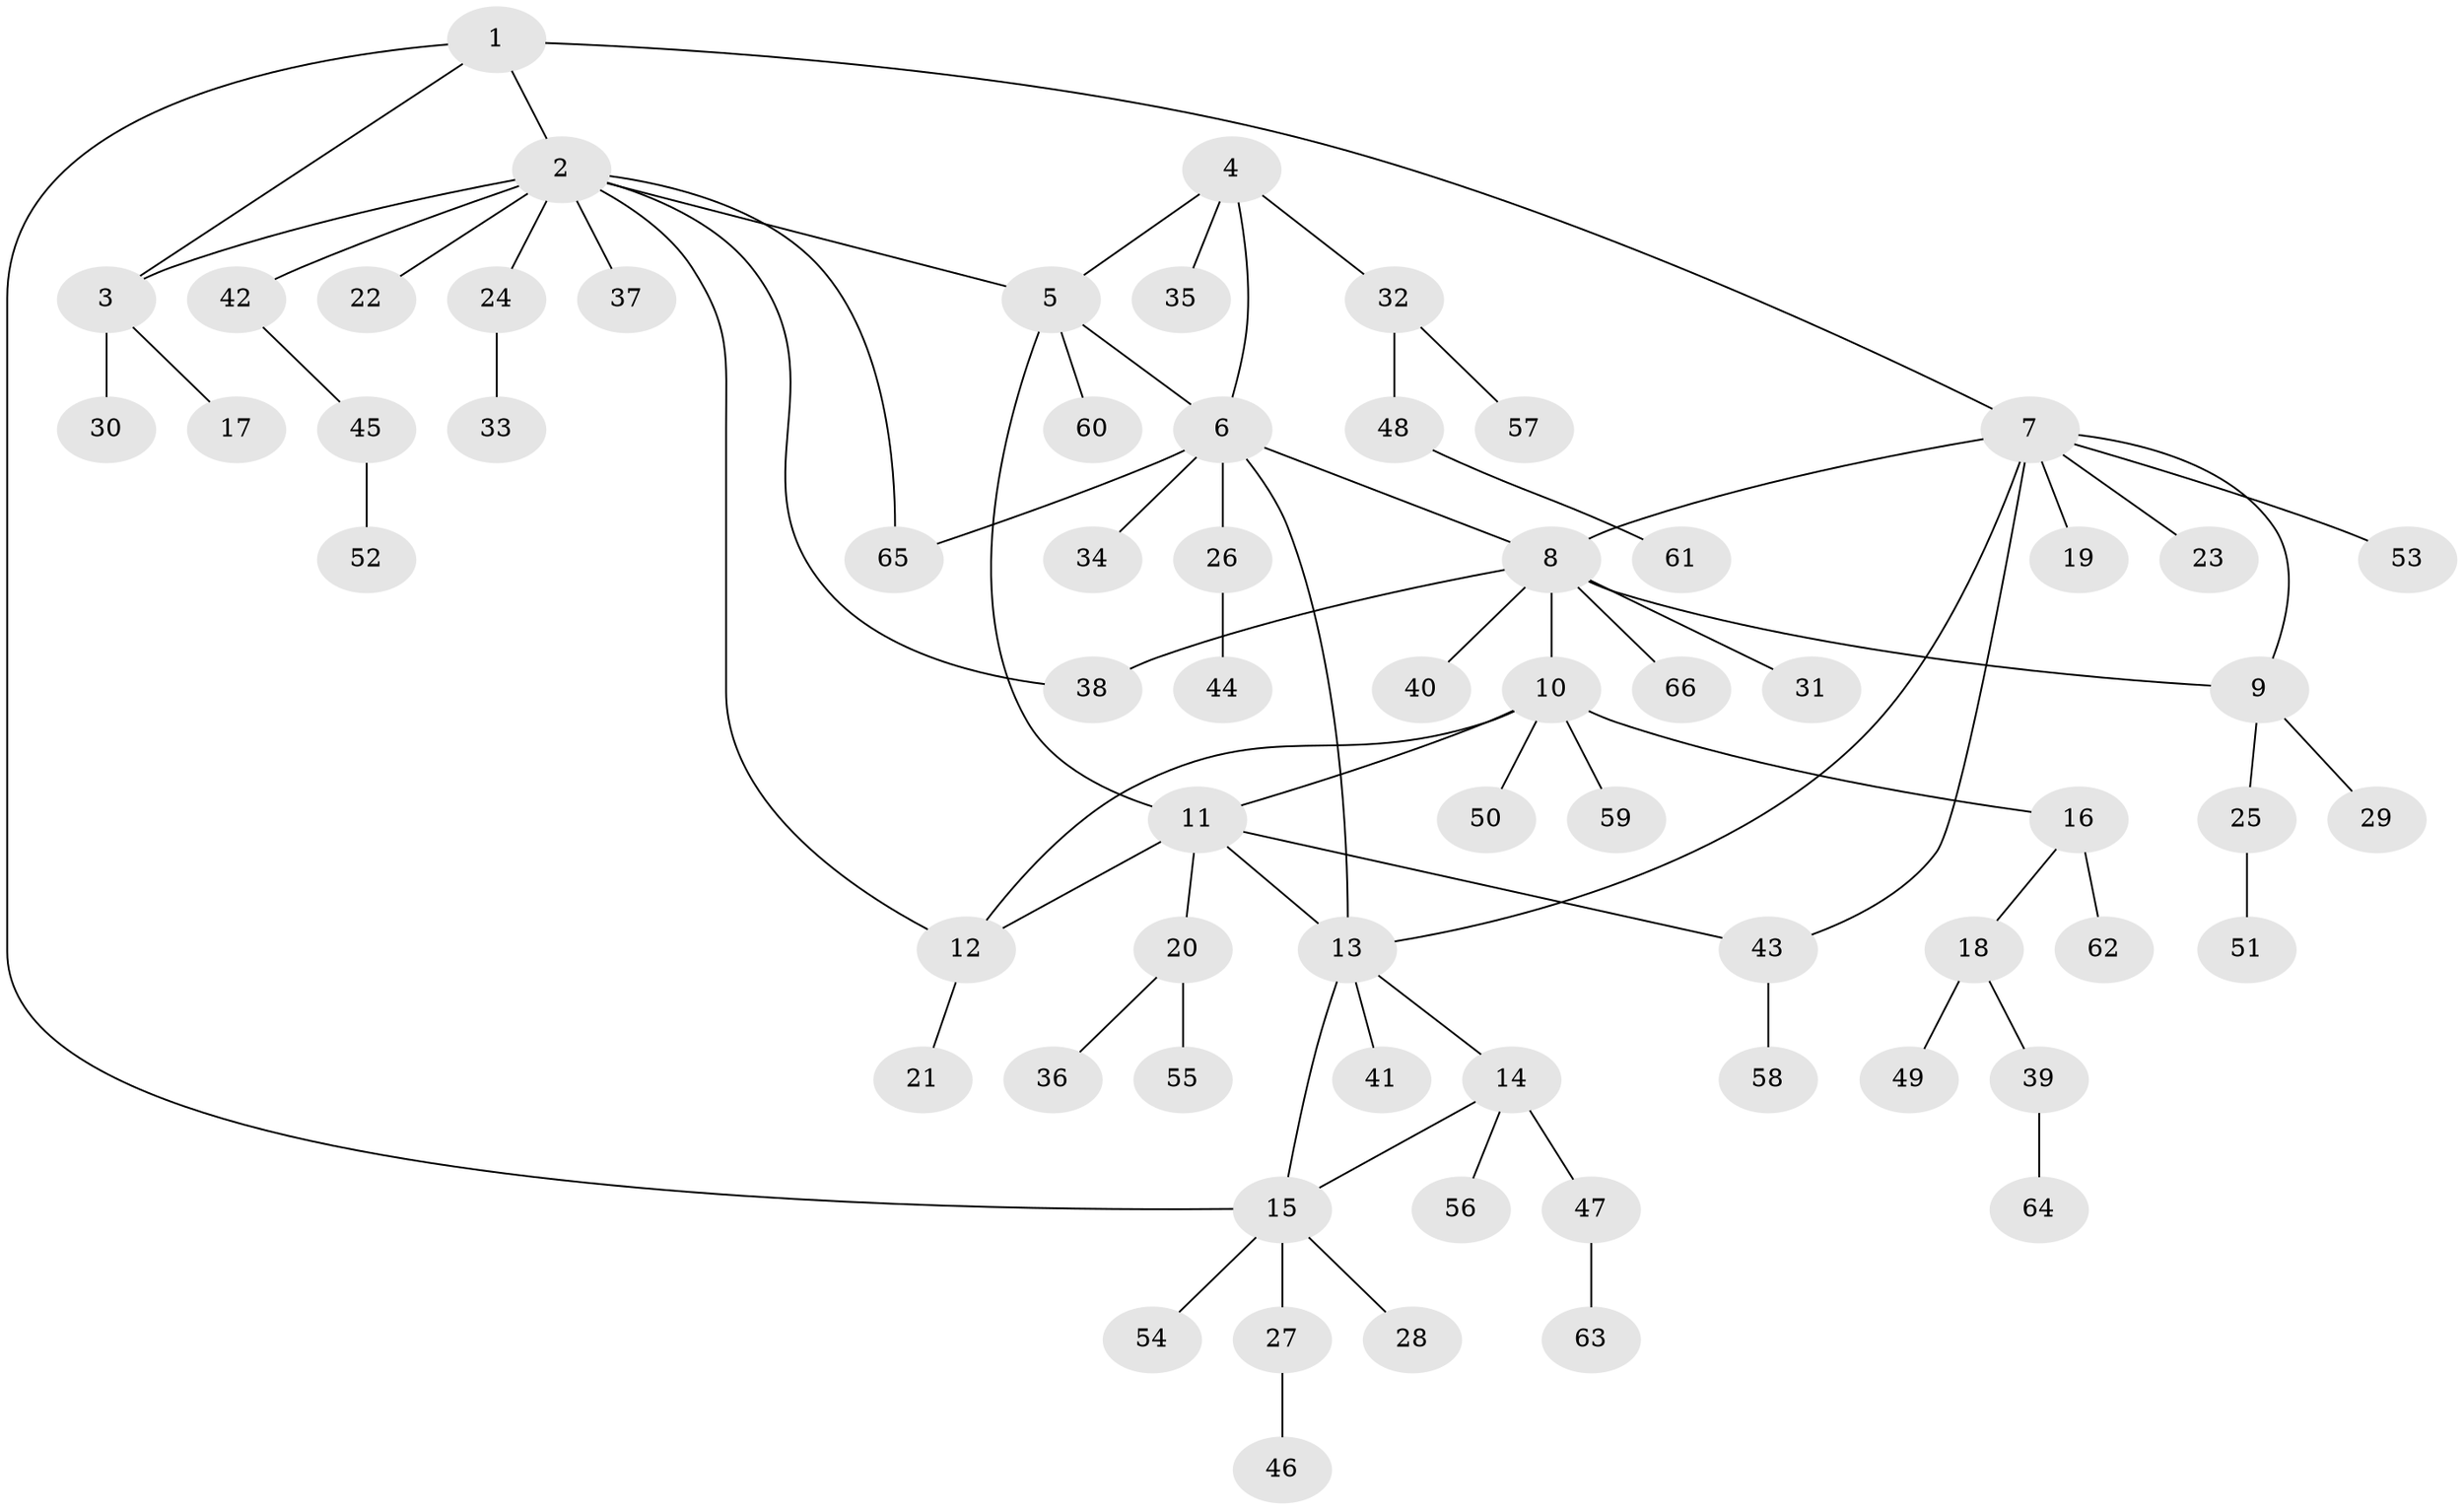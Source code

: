 // coarse degree distribution, {4: 0.0425531914893617, 3: 0.1276595744680851, 7: 0.0425531914893617, 6: 0.0425531914893617, 1: 0.3829787234042553, 5: 0.06382978723404255, 2: 0.2765957446808511, 9: 0.02127659574468085}
// Generated by graph-tools (version 1.1) at 2025/37/03/04/25 23:37:37]
// undirected, 66 vertices, 79 edges
graph export_dot {
  node [color=gray90,style=filled];
  1;
  2;
  3;
  4;
  5;
  6;
  7;
  8;
  9;
  10;
  11;
  12;
  13;
  14;
  15;
  16;
  17;
  18;
  19;
  20;
  21;
  22;
  23;
  24;
  25;
  26;
  27;
  28;
  29;
  30;
  31;
  32;
  33;
  34;
  35;
  36;
  37;
  38;
  39;
  40;
  41;
  42;
  43;
  44;
  45;
  46;
  47;
  48;
  49;
  50;
  51;
  52;
  53;
  54;
  55;
  56;
  57;
  58;
  59;
  60;
  61;
  62;
  63;
  64;
  65;
  66;
  1 -- 2;
  1 -- 3;
  1 -- 7;
  1 -- 15;
  2 -- 3;
  2 -- 5;
  2 -- 12;
  2 -- 22;
  2 -- 24;
  2 -- 37;
  2 -- 38;
  2 -- 42;
  2 -- 65;
  3 -- 17;
  3 -- 30;
  4 -- 5;
  4 -- 6;
  4 -- 32;
  4 -- 35;
  5 -- 6;
  5 -- 11;
  5 -- 60;
  6 -- 8;
  6 -- 13;
  6 -- 26;
  6 -- 34;
  6 -- 65;
  7 -- 8;
  7 -- 9;
  7 -- 13;
  7 -- 19;
  7 -- 23;
  7 -- 43;
  7 -- 53;
  8 -- 9;
  8 -- 10;
  8 -- 31;
  8 -- 38;
  8 -- 40;
  8 -- 66;
  9 -- 25;
  9 -- 29;
  10 -- 11;
  10 -- 12;
  10 -- 16;
  10 -- 50;
  10 -- 59;
  11 -- 12;
  11 -- 13;
  11 -- 20;
  11 -- 43;
  12 -- 21;
  13 -- 14;
  13 -- 15;
  13 -- 41;
  14 -- 15;
  14 -- 47;
  14 -- 56;
  15 -- 27;
  15 -- 28;
  15 -- 54;
  16 -- 18;
  16 -- 62;
  18 -- 39;
  18 -- 49;
  20 -- 36;
  20 -- 55;
  24 -- 33;
  25 -- 51;
  26 -- 44;
  27 -- 46;
  32 -- 48;
  32 -- 57;
  39 -- 64;
  42 -- 45;
  43 -- 58;
  45 -- 52;
  47 -- 63;
  48 -- 61;
}
